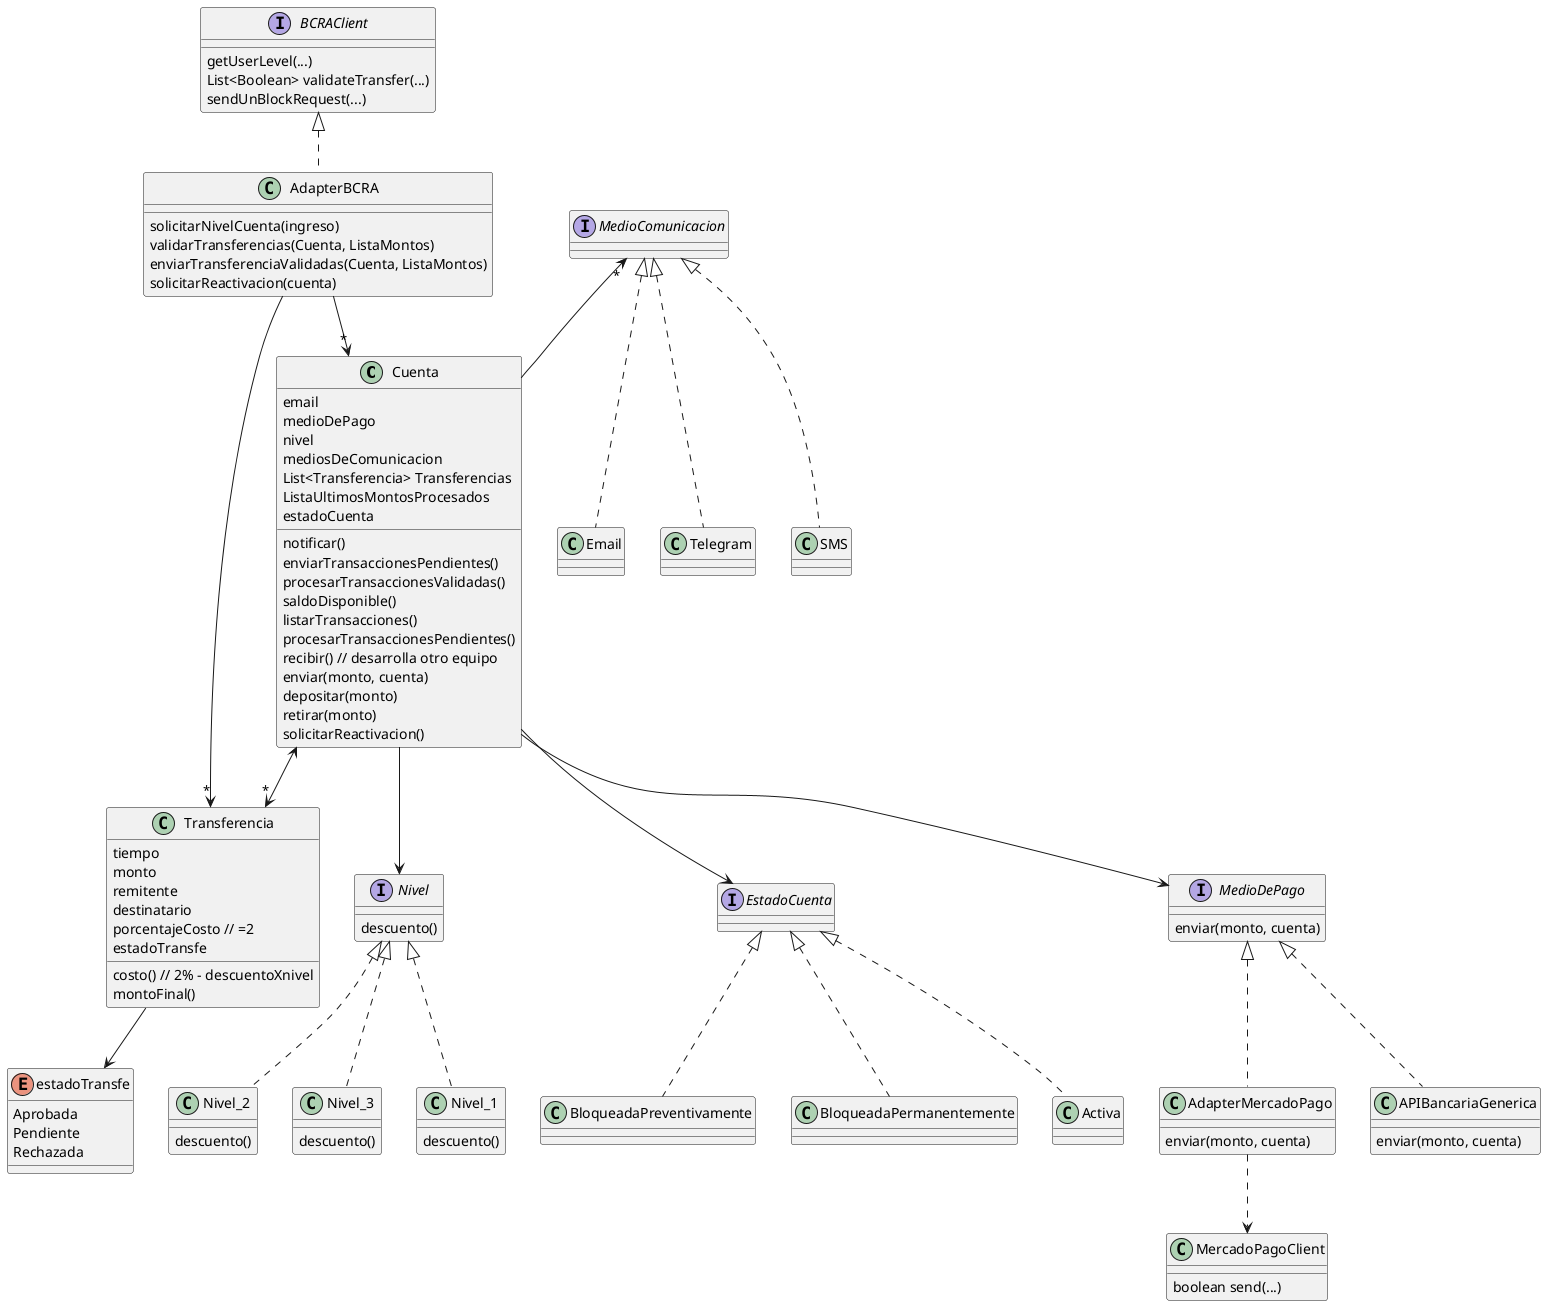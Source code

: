 @startuml
class Cuenta{
email
medioDePago
nivel
mediosDeComunicacion
List<Transferencia> Transferencias
ListaUltimosMontosProcesados
estadoCuenta
notificar()
enviarTransaccionesPendientes()
procesarTransaccionesValidadas()
saldoDisponible()
listarTransacciones()
procesarTransaccionesPendientes()
recibir() // desarrolla otro equipo
enviar(monto, cuenta)
depositar(monto)
retirar(monto)
solicitarReactivacion()
}

Cuenta --> MedioDePago
Cuenta <-->"*" Transferencia
Cuenta --> Nivel
Cuenta --> EstadoCuenta

interface Nivel{
descuento()
}

class Nivel_1 implements Nivel{
descuento()
}
class Nivel_2 implements Nivel{
descuento()
}
class Nivel_3 implements Nivel{
descuento()
}

interface MedioDePago{
enviar(monto, cuenta)
}

class APIBancariaGenerica implements MedioDePago {
enviar(monto, cuenta)
}

class AdapterMercadoPago implements MedioDePago{
enviar(monto, cuenta)
}
AdapterMercadoPago ..> MercadoPagoClient

class MercadoPagoClient{
boolean send(...)
}

class Transferencia{
tiempo
monto
remitente
destinatario
porcentajeCosto // =2
costo() // 2% - descuentoXnivel
montoFinal()
estadoTransfe
}

Transferencia --> estadoTransfe

enum estadoTransfe{
Aprobada
Pendiente
Rechazada
}

interface EstadoCuenta{
}

class Activa implements EstadoCuenta{}
class BloqueadaPreventivamente implements EstadoCuenta{}
class BloqueadaPermanentemente implements EstadoCuenta{}

interface BCRAClient{
getUserLevel(...)
List<Boolean> validateTransfer(...)
sendUnBlockRequest(...)
}

class AdapterBCRA implements BCRAClient{
solicitarNivelCuenta(ingreso)
validarTransferencias(Cuenta, ListaMontos)
enviarTransferenciaValidadas(Cuenta, ListaMontos)
solicitarReactivacion(cuenta)
}

AdapterBCRA -->"*" Transferencia
AdapterBCRA -->"*" Cuenta

MedioComunicacion "*"<-- Cuenta

interface MedioComunicacion{

}

class Telegram implements MedioComunicacion{}
class SMS implements MedioComunicacion{}
class Email implements MedioComunicacion{}

@enduml